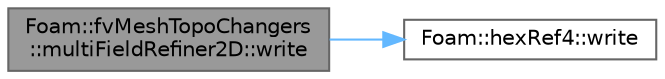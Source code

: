digraph "Foam::fvMeshTopoChangers::multiFieldRefiner2D::write"
{
 // LATEX_PDF_SIZE
  bgcolor="transparent";
  edge [fontname=Helvetica,fontsize=10,labelfontname=Helvetica,labelfontsize=10];
  node [fontname=Helvetica,fontsize=10,shape=box,height=0.2,width=0.4];
  rankdir="LR";
  Node1 [id="Node000001",label="Foam::fvMeshTopoChangers\l::multiFieldRefiner2D::write",height=0.2,width=0.4,color="gray40", fillcolor="grey60", style="filled", fontcolor="black",tooltip=" "];
  Node1 -> Node2 [id="edge1_Node000001_Node000002",color="steelblue1",style="solid",tooltip=" "];
  Node2 [id="Node000002",label="Foam::hexRef4::write",height=0.2,width=0.4,color="grey40", fillcolor="white", style="filled",URL="$classFoam_1_1hexRef4.html#a79588e046f8aea5691800dfc2181744b",tooltip=" "];
}
